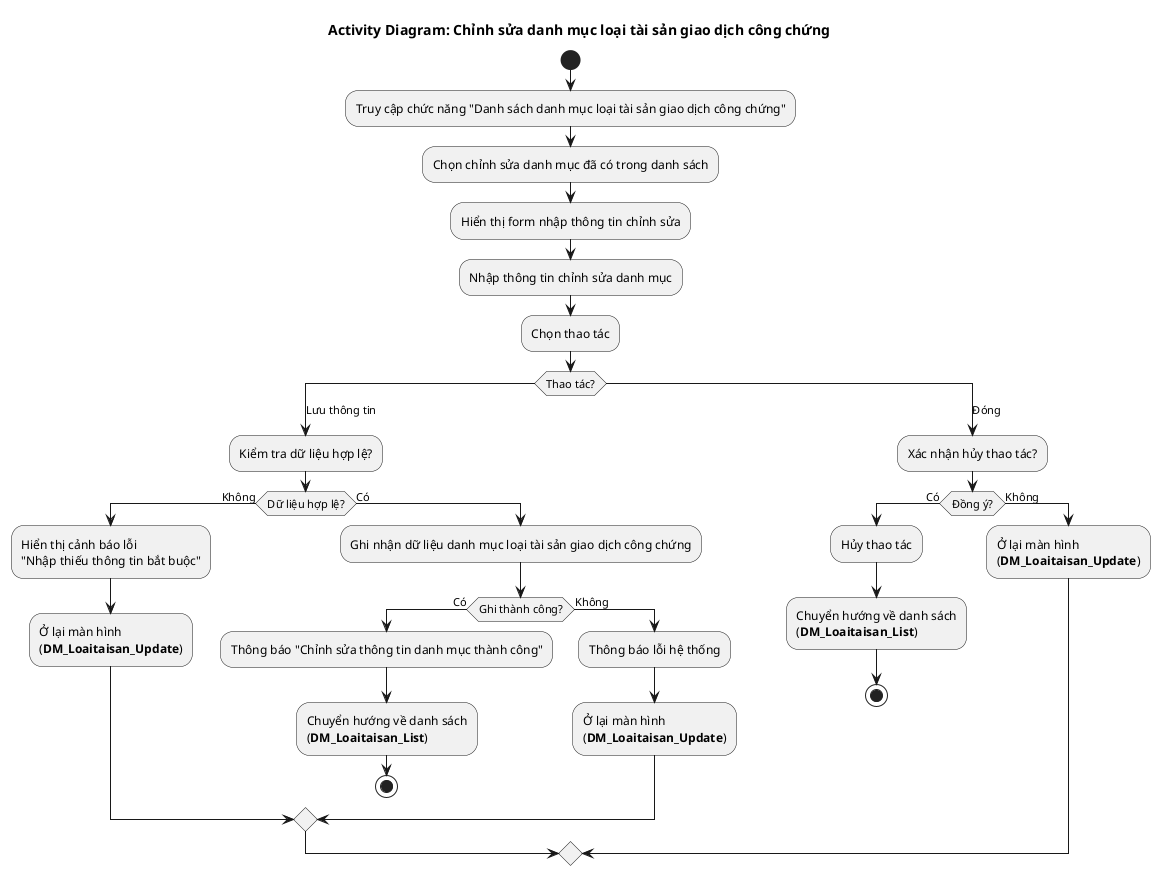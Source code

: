 @startuml DM_Loaitaisan_Update
!pragma layout smetana
title Activity Diagram: Chỉnh sửa danh mục loại tài sản giao dịch công chứng
start
:Truy cập chức năng "Danh sách danh mục loại tài sản giao dịch công chứng";
:Chọn chỉnh sửa danh mục đã có trong danh sách;
:Hiển thị form nhập thông tin chỉnh sửa;
:Nhập thông tin chỉnh sửa danh mục;
:Chọn thao tác;
switch (Thao tác?)
  case (Lưu thông tin)
    :Kiểm tra dữ liệu hợp lệ?;
    if (Dữ liệu hợp lệ?) then (Không)
      :Hiển thị cảnh báo lỗi\n"Nhập thiếu thông tin bắt buộc";
      :Ở lại màn hình\n(**DM_Loaitaisan_Update**);
    else (Có)
      :Ghi nhận dữ liệu danh mục loại tài sản giao dịch công chứng;
      if (Ghi thành công?) then (Có)
        :Thông báo "Chỉnh sửa thông tin danh mục thành công";
        :Chuyển hướng về danh sách\n(**DM_Loaitaisan_List**);
        stop
      else (Không)
        :Thông báo lỗi hệ thống;
        :Ở lại màn hình\n(**DM_Loaitaisan_Update**);
      endif
    endif
  case (Đóng)
    :Xác nhận hủy thao tác?;
    if (Đồng ý?) then (Có)
      :Hủy thao tác;
      :Chuyển hướng về danh sách\n(**DM_Loaitaisan_List**);
      stop
    else (Không)
      :Ở lại màn hình\n(**DM_Loaitaisan_Update**);
    endif
endswitch
@enduml
